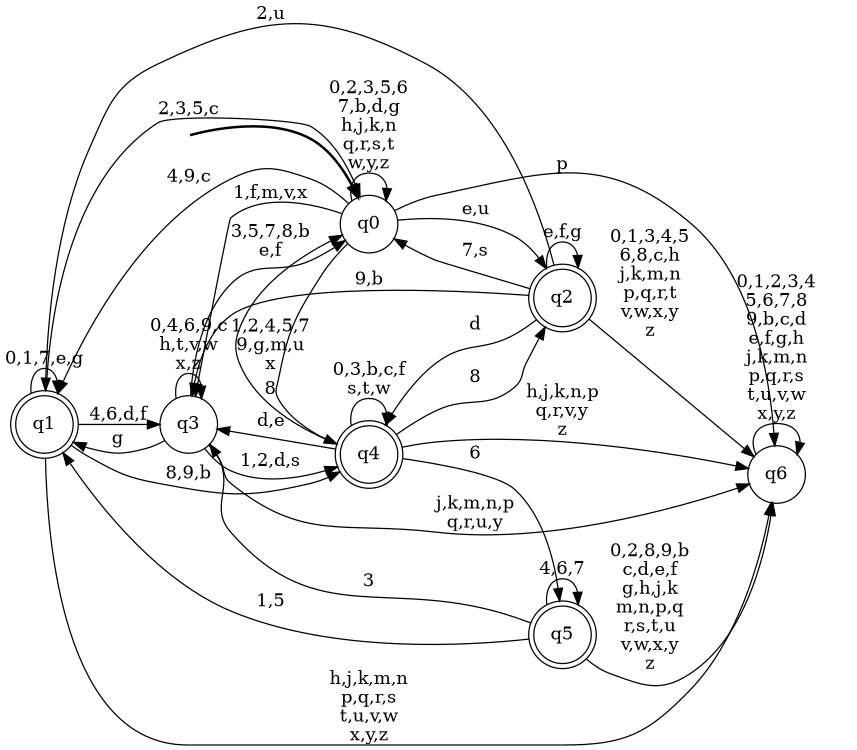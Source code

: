 digraph BlueStar {
__start0 [style = invis, shape = none, label = "", width = 0, height = 0];

rankdir=LR;
size="8,5";

s0 [style="filled", color="black", fillcolor="white" shape="circle", label="q0"];
s1 [style="rounded,filled", color="black", fillcolor="white" shape="doublecircle", label="q1"];
s2 [style="rounded,filled", color="black", fillcolor="white" shape="doublecircle", label="q2"];
s3 [style="filled", color="black", fillcolor="white" shape="circle", label="q3"];
s4 [style="rounded,filled", color="black", fillcolor="white" shape="doublecircle", label="q4"];
s5 [style="rounded,filled", color="black", fillcolor="white" shape="doublecircle", label="q5"];
s6 [style="filled", color="black", fillcolor="white" shape="circle", label="q6"];
subgraph cluster_main { 
	graph [pad=".75", ranksep="0.15", nodesep="0.15"];
	 style=invis; 
	__start0 -> s0 [penwidth=2];
}
s0 -> s0 [label="0,2,3,5,6\n7,b,d,g\nh,j,k,n\nq,r,s,t\nw,y,z"];
s0 -> s1 [label="4,9,c"];
s0 -> s2 [label="e,u"];
s0 -> s3 [label="1,f,m,v,x"];
s0 -> s4 [label="8"];
s0 -> s6 [label="p"];
s1 -> s0 [label="2,3,5,c"];
s1 -> s1 [label="0,1,7,e,g"];
s1 -> s3 [label="4,6,d,f"];
s1 -> s4 [label="8,9,b"];
s1 -> s6 [label="h,j,k,m,n\np,q,r,s\nt,u,v,w\nx,y,z"];
s2 -> s0 [label="7,s"];
s2 -> s1 [label="2,u"];
s2 -> s2 [label="e,f,g"];
s2 -> s3 [label="9,b"];
s2 -> s4 [label="d"];
s2 -> s6 [label="0,1,3,4,5\n6,8,c,h\nj,k,m,n\np,q,r,t\nv,w,x,y\nz"];
s3 -> s0 [label="3,5,7,8,b\ne,f"];
s3 -> s1 [label="g"];
s3 -> s3 [label="0,4,6,9,c\nh,t,v,w\nx,z"];
s3 -> s4 [label="1,2,d,s"];
s3 -> s6 [label="j,k,m,n,p\nq,r,u,y"];
s4 -> s0 [label="1,2,4,5,7\n9,g,m,u\nx"];
s4 -> s2 [label="8"];
s4 -> s3 [label="d,e"];
s4 -> s4 [label="0,3,b,c,f\ns,t,w"];
s4 -> s5 [label="6"];
s4 -> s6 [label="h,j,k,n,p\nq,r,v,y\nz"];
s5 -> s1 [label="1,5"];
s5 -> s3 [label="3"];
s5 -> s5 [label="4,6,7"];
s5 -> s6 [label="0,2,8,9,b\nc,d,e,f\ng,h,j,k\nm,n,p,q\nr,s,t,u\nv,w,x,y\nz"];
s6 -> s6 [label="0,1,2,3,4\n5,6,7,8\n9,b,c,d\ne,f,g,h\nj,k,m,n\np,q,r,s\nt,u,v,w\nx,y,z"];

}